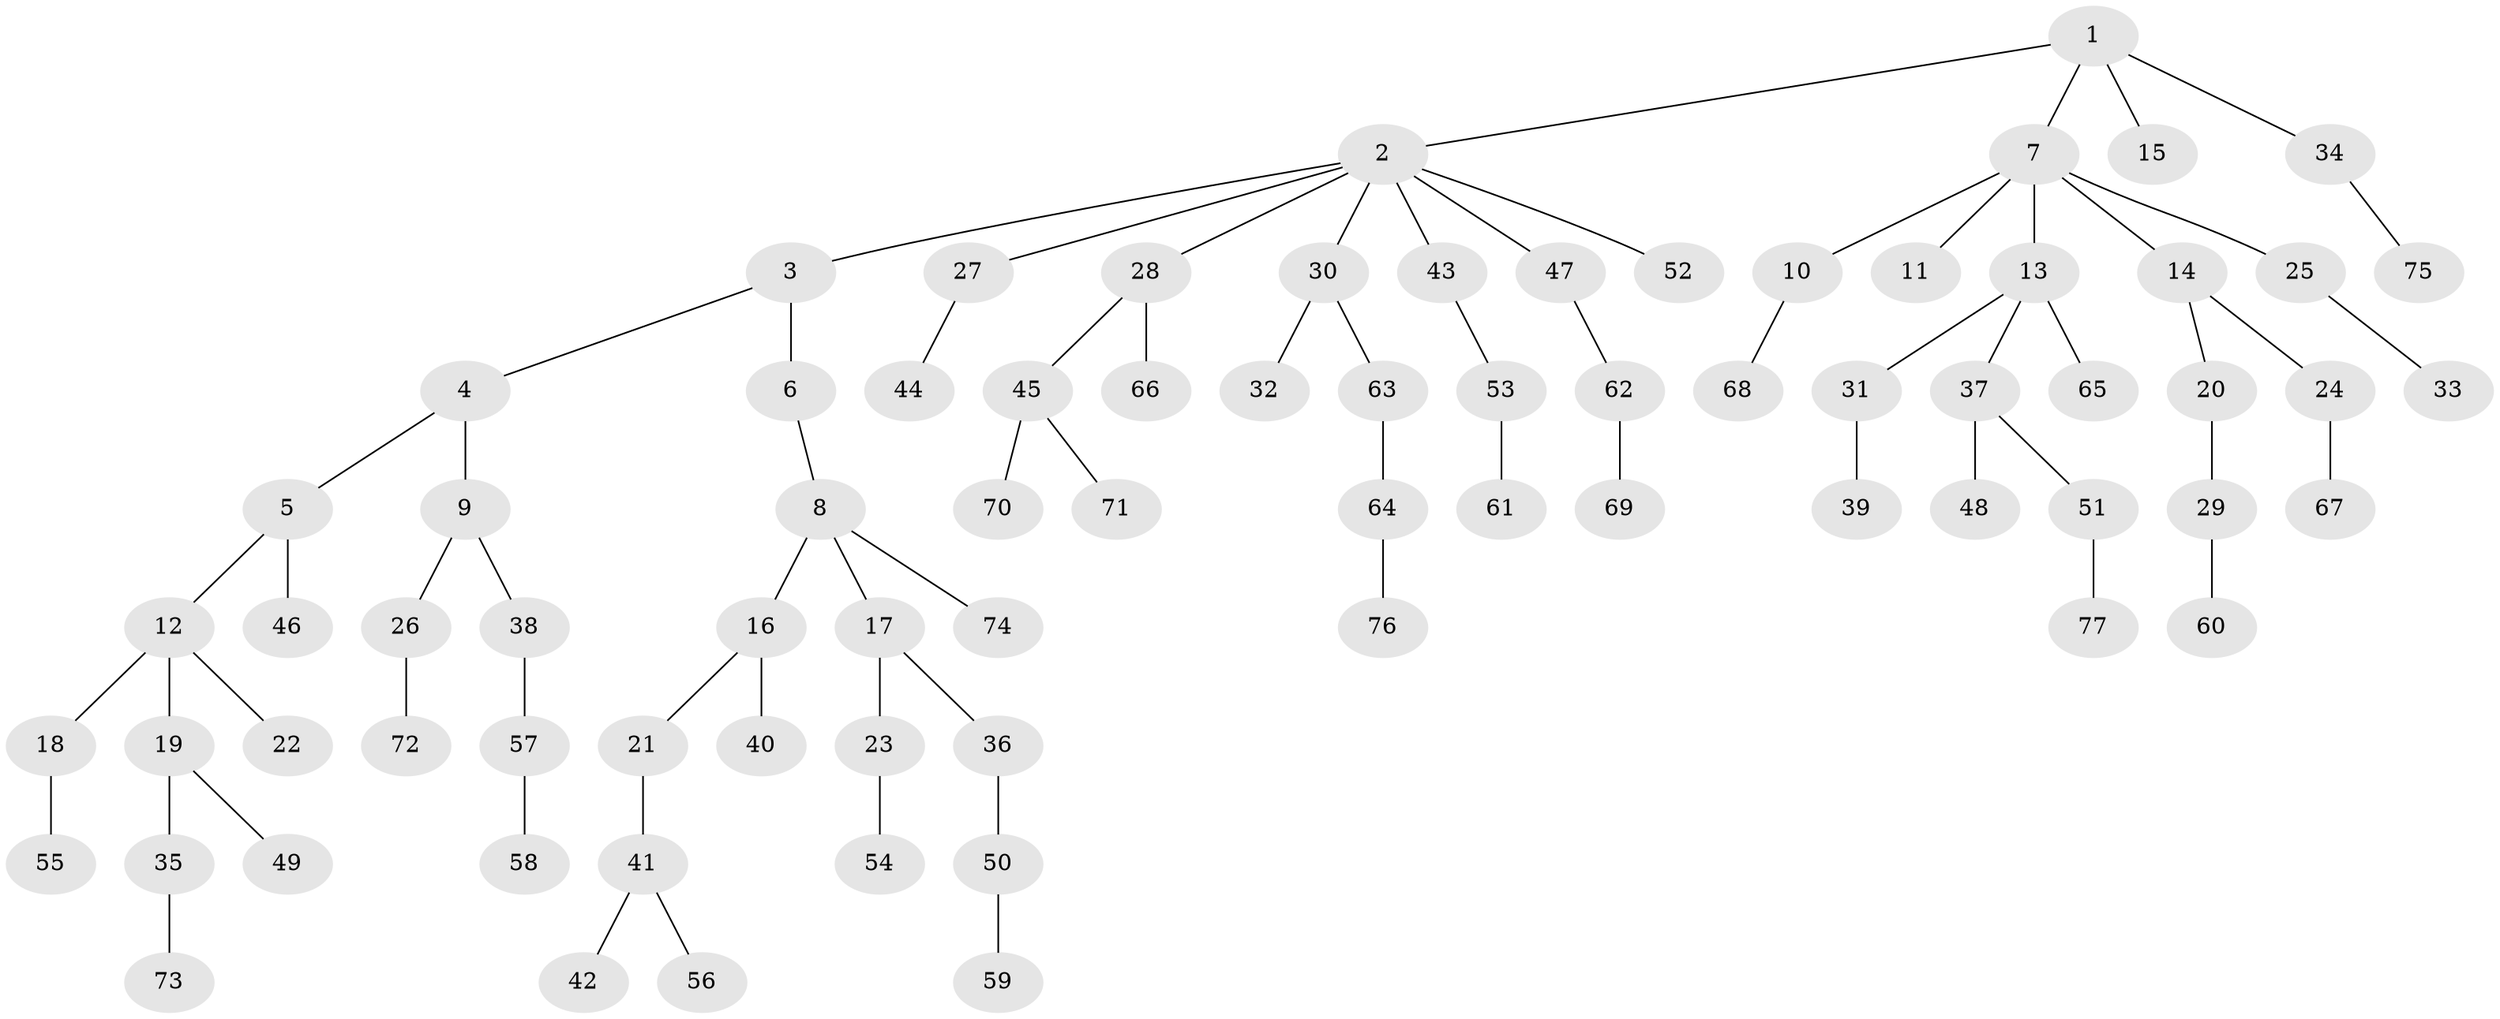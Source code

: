 // Generated by graph-tools (version 1.1) at 2025/36/03/09/25 02:36:55]
// undirected, 77 vertices, 76 edges
graph export_dot {
graph [start="1"]
  node [color=gray90,style=filled];
  1;
  2;
  3;
  4;
  5;
  6;
  7;
  8;
  9;
  10;
  11;
  12;
  13;
  14;
  15;
  16;
  17;
  18;
  19;
  20;
  21;
  22;
  23;
  24;
  25;
  26;
  27;
  28;
  29;
  30;
  31;
  32;
  33;
  34;
  35;
  36;
  37;
  38;
  39;
  40;
  41;
  42;
  43;
  44;
  45;
  46;
  47;
  48;
  49;
  50;
  51;
  52;
  53;
  54;
  55;
  56;
  57;
  58;
  59;
  60;
  61;
  62;
  63;
  64;
  65;
  66;
  67;
  68;
  69;
  70;
  71;
  72;
  73;
  74;
  75;
  76;
  77;
  1 -- 2;
  1 -- 7;
  1 -- 15;
  1 -- 34;
  2 -- 3;
  2 -- 27;
  2 -- 28;
  2 -- 30;
  2 -- 43;
  2 -- 47;
  2 -- 52;
  3 -- 4;
  3 -- 6;
  4 -- 5;
  4 -- 9;
  5 -- 12;
  5 -- 46;
  6 -- 8;
  7 -- 10;
  7 -- 11;
  7 -- 13;
  7 -- 14;
  7 -- 25;
  8 -- 16;
  8 -- 17;
  8 -- 74;
  9 -- 26;
  9 -- 38;
  10 -- 68;
  12 -- 18;
  12 -- 19;
  12 -- 22;
  13 -- 31;
  13 -- 37;
  13 -- 65;
  14 -- 20;
  14 -- 24;
  16 -- 21;
  16 -- 40;
  17 -- 23;
  17 -- 36;
  18 -- 55;
  19 -- 35;
  19 -- 49;
  20 -- 29;
  21 -- 41;
  23 -- 54;
  24 -- 67;
  25 -- 33;
  26 -- 72;
  27 -- 44;
  28 -- 45;
  28 -- 66;
  29 -- 60;
  30 -- 32;
  30 -- 63;
  31 -- 39;
  34 -- 75;
  35 -- 73;
  36 -- 50;
  37 -- 48;
  37 -- 51;
  38 -- 57;
  41 -- 42;
  41 -- 56;
  43 -- 53;
  45 -- 70;
  45 -- 71;
  47 -- 62;
  50 -- 59;
  51 -- 77;
  53 -- 61;
  57 -- 58;
  62 -- 69;
  63 -- 64;
  64 -- 76;
}
